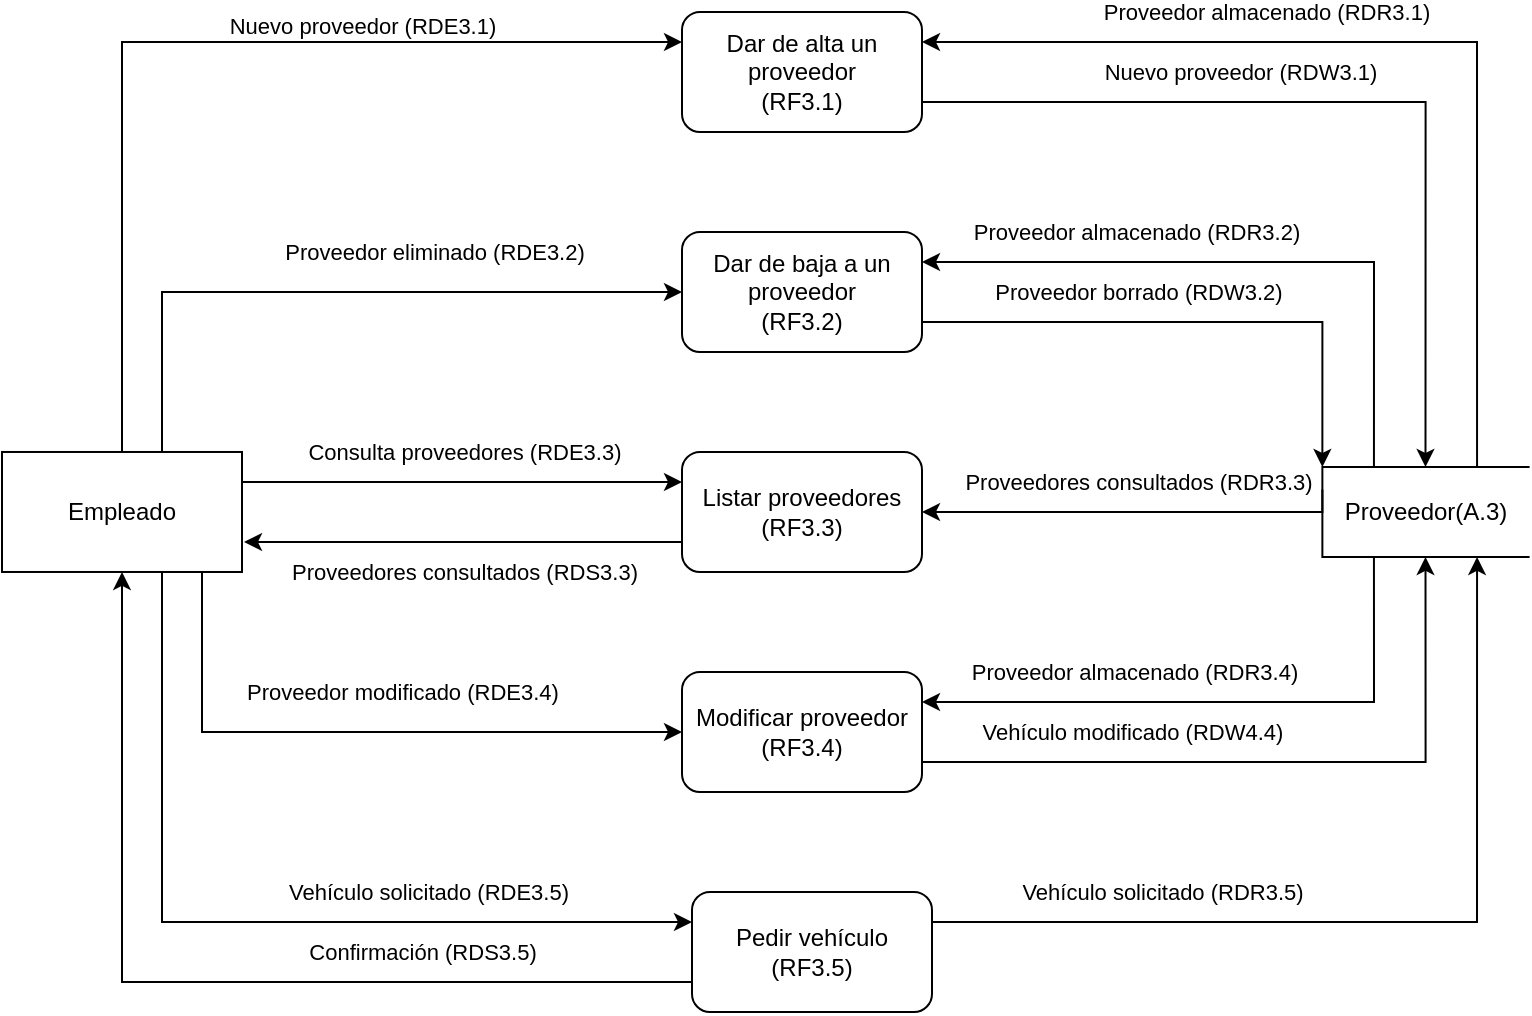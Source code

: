 <mxfile version="20.4.1" type="device"><diagram id="oDot7SZd_cv4P1hBJ4Fz" name="Page-1"><mxGraphModel dx="1422" dy="695" grid="1" gridSize="10" guides="1" tooltips="1" connect="1" arrows="1" fold="1" page="1" pageScale="1" pageWidth="850" pageHeight="1100" math="0" shadow="0"><root><mxCell id="0"/><mxCell id="1" parent="0"/><mxCell id="hcT8a1GUhjSUCvpbyPps-106" style="edgeStyle=orthogonalEdgeStyle;rounded=0;orthogonalLoop=1;jettySize=auto;html=1;exitX=1;exitY=0;exitDx=0;exitDy=0;entryX=0;entryY=0.25;entryDx=0;entryDy=0;" parent="1" source="hcT8a1GUhjSUCvpbyPps-116" target="hcT8a1GUhjSUCvpbyPps-119" edge="1"><mxGeometry relative="1" as="geometry"><Array as="points"><mxPoint x="80" y="280"/><mxPoint x="80" y="75"/></Array></mxGeometry></mxCell><mxCell id="hcT8a1GUhjSUCvpbyPps-107" value="Nuevo proveedor (RDE3.1)" style="edgeLabel;html=1;align=center;verticalAlign=middle;resizable=0;points=[];" parent="hcT8a1GUhjSUCvpbyPps-106" connectable="0" vertex="1"><mxGeometry x="-0.12" y="-5" relative="1" as="geometry"><mxPoint x="115" y="-33" as="offset"/></mxGeometry></mxCell><mxCell id="hcT8a1GUhjSUCvpbyPps-108" style="edgeStyle=orthogonalEdgeStyle;rounded=0;orthogonalLoop=1;jettySize=auto;html=1;exitX=1;exitY=0.25;exitDx=0;exitDy=0;entryX=0;entryY=0.5;entryDx=0;entryDy=0;" parent="1" source="hcT8a1GUhjSUCvpbyPps-116" target="hcT8a1GUhjSUCvpbyPps-122" edge="1"><mxGeometry relative="1" as="geometry"><Array as="points"><mxPoint x="100" y="295"/><mxPoint x="100" y="200"/></Array></mxGeometry></mxCell><mxCell id="hcT8a1GUhjSUCvpbyPps-109" value="Proveedor eliminado (RDE3.2)" style="edgeLabel;html=1;align=center;verticalAlign=middle;resizable=0;points=[];" parent="hcT8a1GUhjSUCvpbyPps-108" connectable="0" vertex="1"><mxGeometry x="0.165" y="-1" relative="1" as="geometry"><mxPoint x="41" y="-21" as="offset"/></mxGeometry></mxCell><mxCell id="hcT8a1GUhjSUCvpbyPps-112" style="edgeStyle=orthogonalEdgeStyle;rounded=0;orthogonalLoop=1;jettySize=auto;html=1;exitX=1;exitY=1;exitDx=0;exitDy=0;entryX=0;entryY=0.25;entryDx=0;entryDy=0;" parent="1" source="hcT8a1GUhjSUCvpbyPps-116" target="hcT8a1GUhjSUCvpbyPps-131" edge="1"><mxGeometry relative="1" as="geometry"><Array as="points"><mxPoint x="100" y="340"/><mxPoint x="100" y="515"/></Array></mxGeometry></mxCell><mxCell id="hcT8a1GUhjSUCvpbyPps-113" value="Vehículo solicitado (RDE3.5)" style="edgeLabel;html=1;align=center;verticalAlign=middle;resizable=0;points=[];" parent="hcT8a1GUhjSUCvpbyPps-112" connectable="0" vertex="1"><mxGeometry x="0.33" y="2" relative="1" as="geometry"><mxPoint x="29" y="-13" as="offset"/></mxGeometry></mxCell><mxCell id="hcT8a1GUhjSUCvpbyPps-114" style="edgeStyle=orthogonalEdgeStyle;rounded=0;orthogonalLoop=1;jettySize=auto;html=1;exitX=1;exitY=0.75;exitDx=0;exitDy=0;entryX=0;entryY=0.5;entryDx=0;entryDy=0;" parent="1" source="hcT8a1GUhjSUCvpbyPps-116" target="hcT8a1GUhjSUCvpbyPps-128" edge="1"><mxGeometry relative="1" as="geometry"><Array as="points"><mxPoint x="120" y="325"/><mxPoint x="120" y="420"/></Array></mxGeometry></mxCell><mxCell id="hcT8a1GUhjSUCvpbyPps-115" value="Proveedor modificado (RDE3.4)" style="edgeLabel;html=1;align=center;verticalAlign=middle;resizable=0;points=[];" parent="hcT8a1GUhjSUCvpbyPps-114" connectable="0" vertex="1"><mxGeometry x="0.333" y="4" relative="1" as="geometry"><mxPoint x="-22" y="-16" as="offset"/></mxGeometry></mxCell><mxCell id="hcT8a1GUhjSUCvpbyPps-144" style="edgeStyle=orthogonalEdgeStyle;rounded=0;orthogonalLoop=1;jettySize=auto;html=1;exitX=1;exitY=0.25;exitDx=0;exitDy=0;entryX=0;entryY=0.25;entryDx=0;entryDy=0;" parent="1" source="hcT8a1GUhjSUCvpbyPps-116" target="hcT8a1GUhjSUCvpbyPps-125" edge="1"><mxGeometry relative="1" as="geometry"/></mxCell><mxCell id="hcT8a1GUhjSUCvpbyPps-145" value="Consulta proveedores (RDE3.3)" style="edgeLabel;html=1;align=center;verticalAlign=middle;resizable=0;points=[];" parent="hcT8a1GUhjSUCvpbyPps-144" connectable="0" vertex="1"><mxGeometry x="0.226" y="1" relative="1" as="geometry"><mxPoint x="-24" y="-14" as="offset"/></mxGeometry></mxCell><mxCell id="hcT8a1GUhjSUCvpbyPps-116" value="Empleado" style="rounded=0;whiteSpace=wrap;html=1;" parent="1" vertex="1"><mxGeometry x="20" y="279.99" width="120" height="60" as="geometry"/></mxCell><mxCell id="hcT8a1GUhjSUCvpbyPps-117" style="edgeStyle=orthogonalEdgeStyle;rounded=0;orthogonalLoop=1;jettySize=auto;html=1;exitX=1;exitY=0.75;exitDx=0;exitDy=0;entryX=0;entryY=0.5;entryDx=0;entryDy=0;" parent="1" source="hcT8a1GUhjSUCvpbyPps-119" target="hcT8a1GUhjSUCvpbyPps-142" edge="1"><mxGeometry relative="1" as="geometry"/></mxCell><mxCell id="hcT8a1GUhjSUCvpbyPps-118" value="Nuevo proveedor (RDW3.1)" style="edgeLabel;html=1;align=center;verticalAlign=middle;resizable=0;points=[];" parent="hcT8a1GUhjSUCvpbyPps-117" connectable="0" vertex="1"><mxGeometry x="-0.269" y="1" relative="1" as="geometry"><mxPoint y="-14" as="offset"/></mxGeometry></mxCell><mxCell id="hcT8a1GUhjSUCvpbyPps-119" value="Dar de alta un proveedor &lt;br&gt;(RF3.1)" style="rounded=1;whiteSpace=wrap;html=1;" parent="1" vertex="1"><mxGeometry x="360" y="60" width="120" height="60" as="geometry"/></mxCell><mxCell id="hcT8a1GUhjSUCvpbyPps-120" style="edgeStyle=orthogonalEdgeStyle;rounded=0;orthogonalLoop=1;jettySize=auto;html=1;exitX=1;exitY=0.75;exitDx=0;exitDy=0;entryX=0;entryY=1;entryDx=0;entryDy=0;" parent="1" source="hcT8a1GUhjSUCvpbyPps-122" target="hcT8a1GUhjSUCvpbyPps-142" edge="1"><mxGeometry relative="1" as="geometry"><Array as="points"><mxPoint x="680" y="215"/></Array></mxGeometry></mxCell><mxCell id="hcT8a1GUhjSUCvpbyPps-121" value="Proveedor borrado (RDW3.2)" style="edgeLabel;html=1;align=center;verticalAlign=middle;resizable=0;points=[];" parent="hcT8a1GUhjSUCvpbyPps-120" connectable="0" vertex="1"><mxGeometry x="-0.181" y="2" relative="1" as="geometry"><mxPoint x="-4" y="-13" as="offset"/></mxGeometry></mxCell><mxCell id="hcT8a1GUhjSUCvpbyPps-122" value="Dar de baja a un proveedor&lt;br&gt;(RF3.2)" style="rounded=1;whiteSpace=wrap;html=1;" parent="1" vertex="1"><mxGeometry x="360" y="170" width="120" height="60" as="geometry"/></mxCell><mxCell id="hcT8a1GUhjSUCvpbyPps-146" style="edgeStyle=orthogonalEdgeStyle;rounded=0;orthogonalLoop=1;jettySize=auto;html=1;exitX=0;exitY=0.75;exitDx=0;exitDy=0;entryX=1;entryY=0.75;entryDx=0;entryDy=0;" parent="1" edge="1"><mxGeometry relative="1" as="geometry"><mxPoint x="361.0" y="325" as="sourcePoint"/><mxPoint x="141" y="324.99" as="targetPoint"/></mxGeometry></mxCell><mxCell id="hcT8a1GUhjSUCvpbyPps-147" value="Proveedores consultados (RDS3.3)" style="edgeLabel;html=1;align=center;verticalAlign=middle;resizable=0;points=[];" parent="hcT8a1GUhjSUCvpbyPps-146" connectable="0" vertex="1"><mxGeometry x="0.228" y="-1" relative="1" as="geometry"><mxPoint x="25" y="16" as="offset"/></mxGeometry></mxCell><mxCell id="hcT8a1GUhjSUCvpbyPps-125" value="Listar proveedores&lt;br&gt;(RF3.3)" style="rounded=1;whiteSpace=wrap;html=1;" parent="1" vertex="1"><mxGeometry x="360" y="280" width="120" height="60" as="geometry"/></mxCell><mxCell id="hcT8a1GUhjSUCvpbyPps-126" style="edgeStyle=orthogonalEdgeStyle;rounded=0;orthogonalLoop=1;jettySize=auto;html=1;exitX=1;exitY=0.75;exitDx=0;exitDy=0;entryX=1;entryY=0.5;entryDx=0;entryDy=0;" parent="1" source="hcT8a1GUhjSUCvpbyPps-128" target="hcT8a1GUhjSUCvpbyPps-142" edge="1"><mxGeometry relative="1" as="geometry"/></mxCell><mxCell id="hcT8a1GUhjSUCvpbyPps-127" value="Vehículo modificado (RDW4.4)" style="edgeLabel;html=1;align=center;verticalAlign=middle;resizable=0;points=[];" parent="hcT8a1GUhjSUCvpbyPps-126" connectable="0" vertex="1"><mxGeometry x="-0.487" y="-4" relative="1" as="geometry"><mxPoint x="14" y="-19" as="offset"/></mxGeometry></mxCell><mxCell id="hcT8a1GUhjSUCvpbyPps-128" value="Modificar proveedor&lt;br&gt;(RF3.4)" style="rounded=1;whiteSpace=wrap;html=1;" parent="1" vertex="1"><mxGeometry x="360" y="390" width="120" height="60" as="geometry"/></mxCell><mxCell id="e93_6NnLyrJ4sKtmaloU-1" style="edgeStyle=orthogonalEdgeStyle;rounded=0;orthogonalLoop=1;jettySize=auto;html=1;exitX=1;exitY=0.25;exitDx=0;exitDy=0;entryX=1;entryY=0.25;entryDx=0;entryDy=0;" edge="1" parent="1" source="hcT8a1GUhjSUCvpbyPps-131" target="hcT8a1GUhjSUCvpbyPps-142"><mxGeometry relative="1" as="geometry"/></mxCell><mxCell id="e93_6NnLyrJ4sKtmaloU-2" value="Vehículo solicitado (RDR3.5)" style="edgeLabel;html=1;align=center;verticalAlign=middle;resizable=0;points=[];" vertex="1" connectable="0" parent="e93_6NnLyrJ4sKtmaloU-1"><mxGeometry x="-0.6" relative="1" as="geometry"><mxPoint x="24" y="-15" as="offset"/></mxGeometry></mxCell><mxCell id="e93_6NnLyrJ4sKtmaloU-3" style="edgeStyle=orthogonalEdgeStyle;rounded=0;orthogonalLoop=1;jettySize=auto;html=1;exitX=0;exitY=0.75;exitDx=0;exitDy=0;" edge="1" parent="1" source="hcT8a1GUhjSUCvpbyPps-131" target="hcT8a1GUhjSUCvpbyPps-116"><mxGeometry relative="1" as="geometry"/></mxCell><mxCell id="e93_6NnLyrJ4sKtmaloU-4" value="Confirmación (RDS3.5)" style="edgeLabel;html=1;align=center;verticalAlign=middle;resizable=0;points=[];" vertex="1" connectable="0" parent="e93_6NnLyrJ4sKtmaloU-3"><mxGeometry x="-0.608" relative="1" as="geometry"><mxPoint x="-39" y="-15" as="offset"/></mxGeometry></mxCell><mxCell id="hcT8a1GUhjSUCvpbyPps-131" value="Pedir vehículo (RF3.5)" style="rounded=1;whiteSpace=wrap;html=1;" parent="1" vertex="1"><mxGeometry x="365" y="500" width="120" height="60" as="geometry"/></mxCell><mxCell id="hcT8a1GUhjSUCvpbyPps-132" style="edgeStyle=orthogonalEdgeStyle;rounded=0;orthogonalLoop=1;jettySize=auto;html=1;exitX=0;exitY=0.25;exitDx=0;exitDy=0;entryX=1;entryY=0.25;entryDx=0;entryDy=0;" parent="1" source="hcT8a1GUhjSUCvpbyPps-142" target="hcT8a1GUhjSUCvpbyPps-119" edge="1"><mxGeometry relative="1" as="geometry"/></mxCell><mxCell id="hcT8a1GUhjSUCvpbyPps-133" value="Proveedor almacenado (RDR3.1)" style="edgeLabel;html=1;align=center;verticalAlign=middle;resizable=0;points=[];" parent="hcT8a1GUhjSUCvpbyPps-132" connectable="0" vertex="1"><mxGeometry x="0.298" y="-2" relative="1" as="geometry"><mxPoint y="-13" as="offset"/></mxGeometry></mxCell><mxCell id="hcT8a1GUhjSUCvpbyPps-134" style="edgeStyle=orthogonalEdgeStyle;rounded=0;orthogonalLoop=1;jettySize=auto;html=1;exitX=0;exitY=0.75;exitDx=0;exitDy=0;entryX=1;entryY=0.25;entryDx=0;entryDy=0;" parent="1" source="hcT8a1GUhjSUCvpbyPps-142" target="hcT8a1GUhjSUCvpbyPps-122" edge="1"><mxGeometry relative="1" as="geometry"><Array as="points"><mxPoint x="706" y="185"/></Array></mxGeometry></mxCell><mxCell id="hcT8a1GUhjSUCvpbyPps-135" value="Proveedor almacenado (RDR3.2)" style="edgeLabel;html=1;align=center;verticalAlign=middle;resizable=0;points=[];" parent="hcT8a1GUhjSUCvpbyPps-134" connectable="0" vertex="1"><mxGeometry x="0.263" relative="1" as="geometry"><mxPoint x="-14" y="-15" as="offset"/></mxGeometry></mxCell><mxCell id="hcT8a1GUhjSUCvpbyPps-136" style="edgeStyle=orthogonalEdgeStyle;rounded=0;orthogonalLoop=1;jettySize=auto;html=1;exitX=0.25;exitY=1;exitDx=0;exitDy=0;" parent="1" source="hcT8a1GUhjSUCvpbyPps-142" edge="1"><mxGeometry relative="1" as="geometry"><mxPoint x="480" y="310" as="targetPoint"/><Array as="points"><mxPoint x="680" y="310"/><mxPoint x="480" y="310"/></Array></mxGeometry></mxCell><mxCell id="hcT8a1GUhjSUCvpbyPps-137" value="Proveedores consultados (RDR3.3)" style="edgeLabel;html=1;align=center;verticalAlign=middle;resizable=0;points=[];" parent="hcT8a1GUhjSUCvpbyPps-136" connectable="0" vertex="1"><mxGeometry x="0.145" y="-2" relative="1" as="geometry"><mxPoint x="17" y="-13" as="offset"/></mxGeometry></mxCell><mxCell id="hcT8a1GUhjSUCvpbyPps-138" style="edgeStyle=orthogonalEdgeStyle;rounded=0;orthogonalLoop=1;jettySize=auto;html=1;exitX=1;exitY=0.75;exitDx=0;exitDy=0;entryX=1;entryY=0.25;entryDx=0;entryDy=0;" parent="1" source="hcT8a1GUhjSUCvpbyPps-142" target="hcT8a1GUhjSUCvpbyPps-128" edge="1"><mxGeometry relative="1" as="geometry"/></mxCell><mxCell id="hcT8a1GUhjSUCvpbyPps-139" value="Proveedor almacenado (RDR3.4)" style="edgeLabel;html=1;align=center;verticalAlign=middle;resizable=0;points=[];" parent="hcT8a1GUhjSUCvpbyPps-138" connectable="0" vertex="1"><mxGeometry x="0.413" y="-4" relative="1" as="geometry"><mxPoint x="18" y="-11" as="offset"/></mxGeometry></mxCell><mxCell id="hcT8a1GUhjSUCvpbyPps-142" value="" style="shape=partialRectangle;whiteSpace=wrap;html=1;bottom=1;right=1;left=1;top=0;fillColor=none;routingCenterX=-0.5;rotation=90;" parent="1" vertex="1"><mxGeometry x="709.25" y="258.43" width="45" height="103.12" as="geometry"/></mxCell><UserObject label="Proveedor(A.3)" placeholders="1" name="Variable" id="hcT8a1GUhjSUCvpbyPps-143"><mxCell style="text;html=1;strokeColor=none;fillColor=none;align=center;verticalAlign=middle;whiteSpace=wrap;overflow=hidden;" parent="1" vertex="1"><mxGeometry x="688" y="299.99" width="87.5" height="20" as="geometry"/></mxCell></UserObject></root></mxGraphModel></diagram></mxfile>
